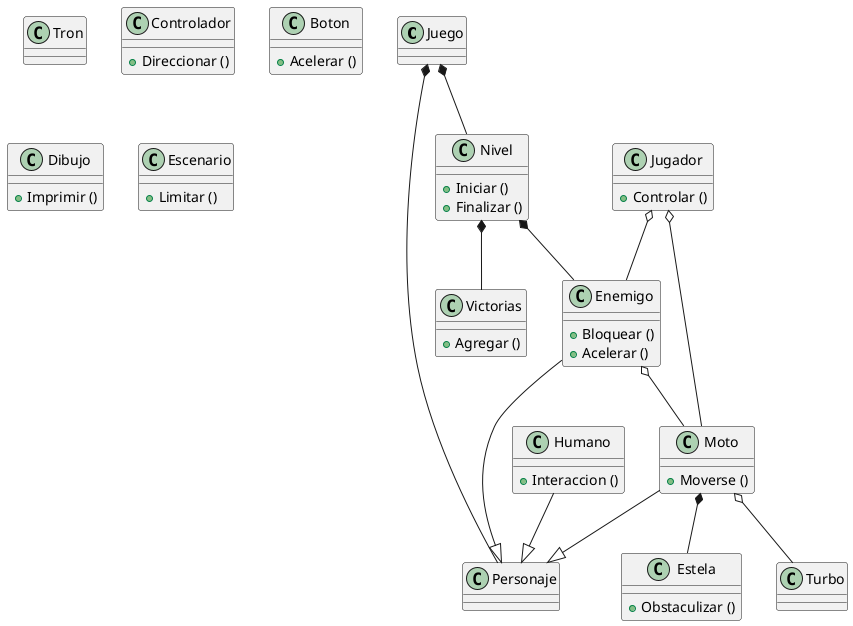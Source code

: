 @startuml

Class Juego

Class Tron

Class Personaje

Class Jugador {

    + Controlar () 
}

Class Enemigo {

    + Bloquear ()
    + Acelerar ()
}

Class Moto {

    + Moverse ()
}

Class Controlador {

    + Direccionar ()
}

Class Boton {

    + Acelerar ()
}

Class Dibujo {
    
    + Imprimir ()
}

CLass Escenario {
    
    + Limitar () 
}

Class Humano {
    
    + Interaccion ()
}

Class Nivel {

    + Iniciar ()
    + Finalizar ()
}

Class Victorias  {
    
    + Agregar ()
}

Class Estela {

    + Obstaculizar ()
}

Humano --|> Personaje
Moto --|> Personaje
Jugador o-- Moto
Jugador o-- Enemigo
Enemigo --|> Personaje
Enemigo o-- Moto
Moto *-- Estela
Moto o-- Turbo
Nivel *-- Victorias
Nivel *-- Enemigo
Juego *-- Nivel
Juego *-- Personaje






@enduml